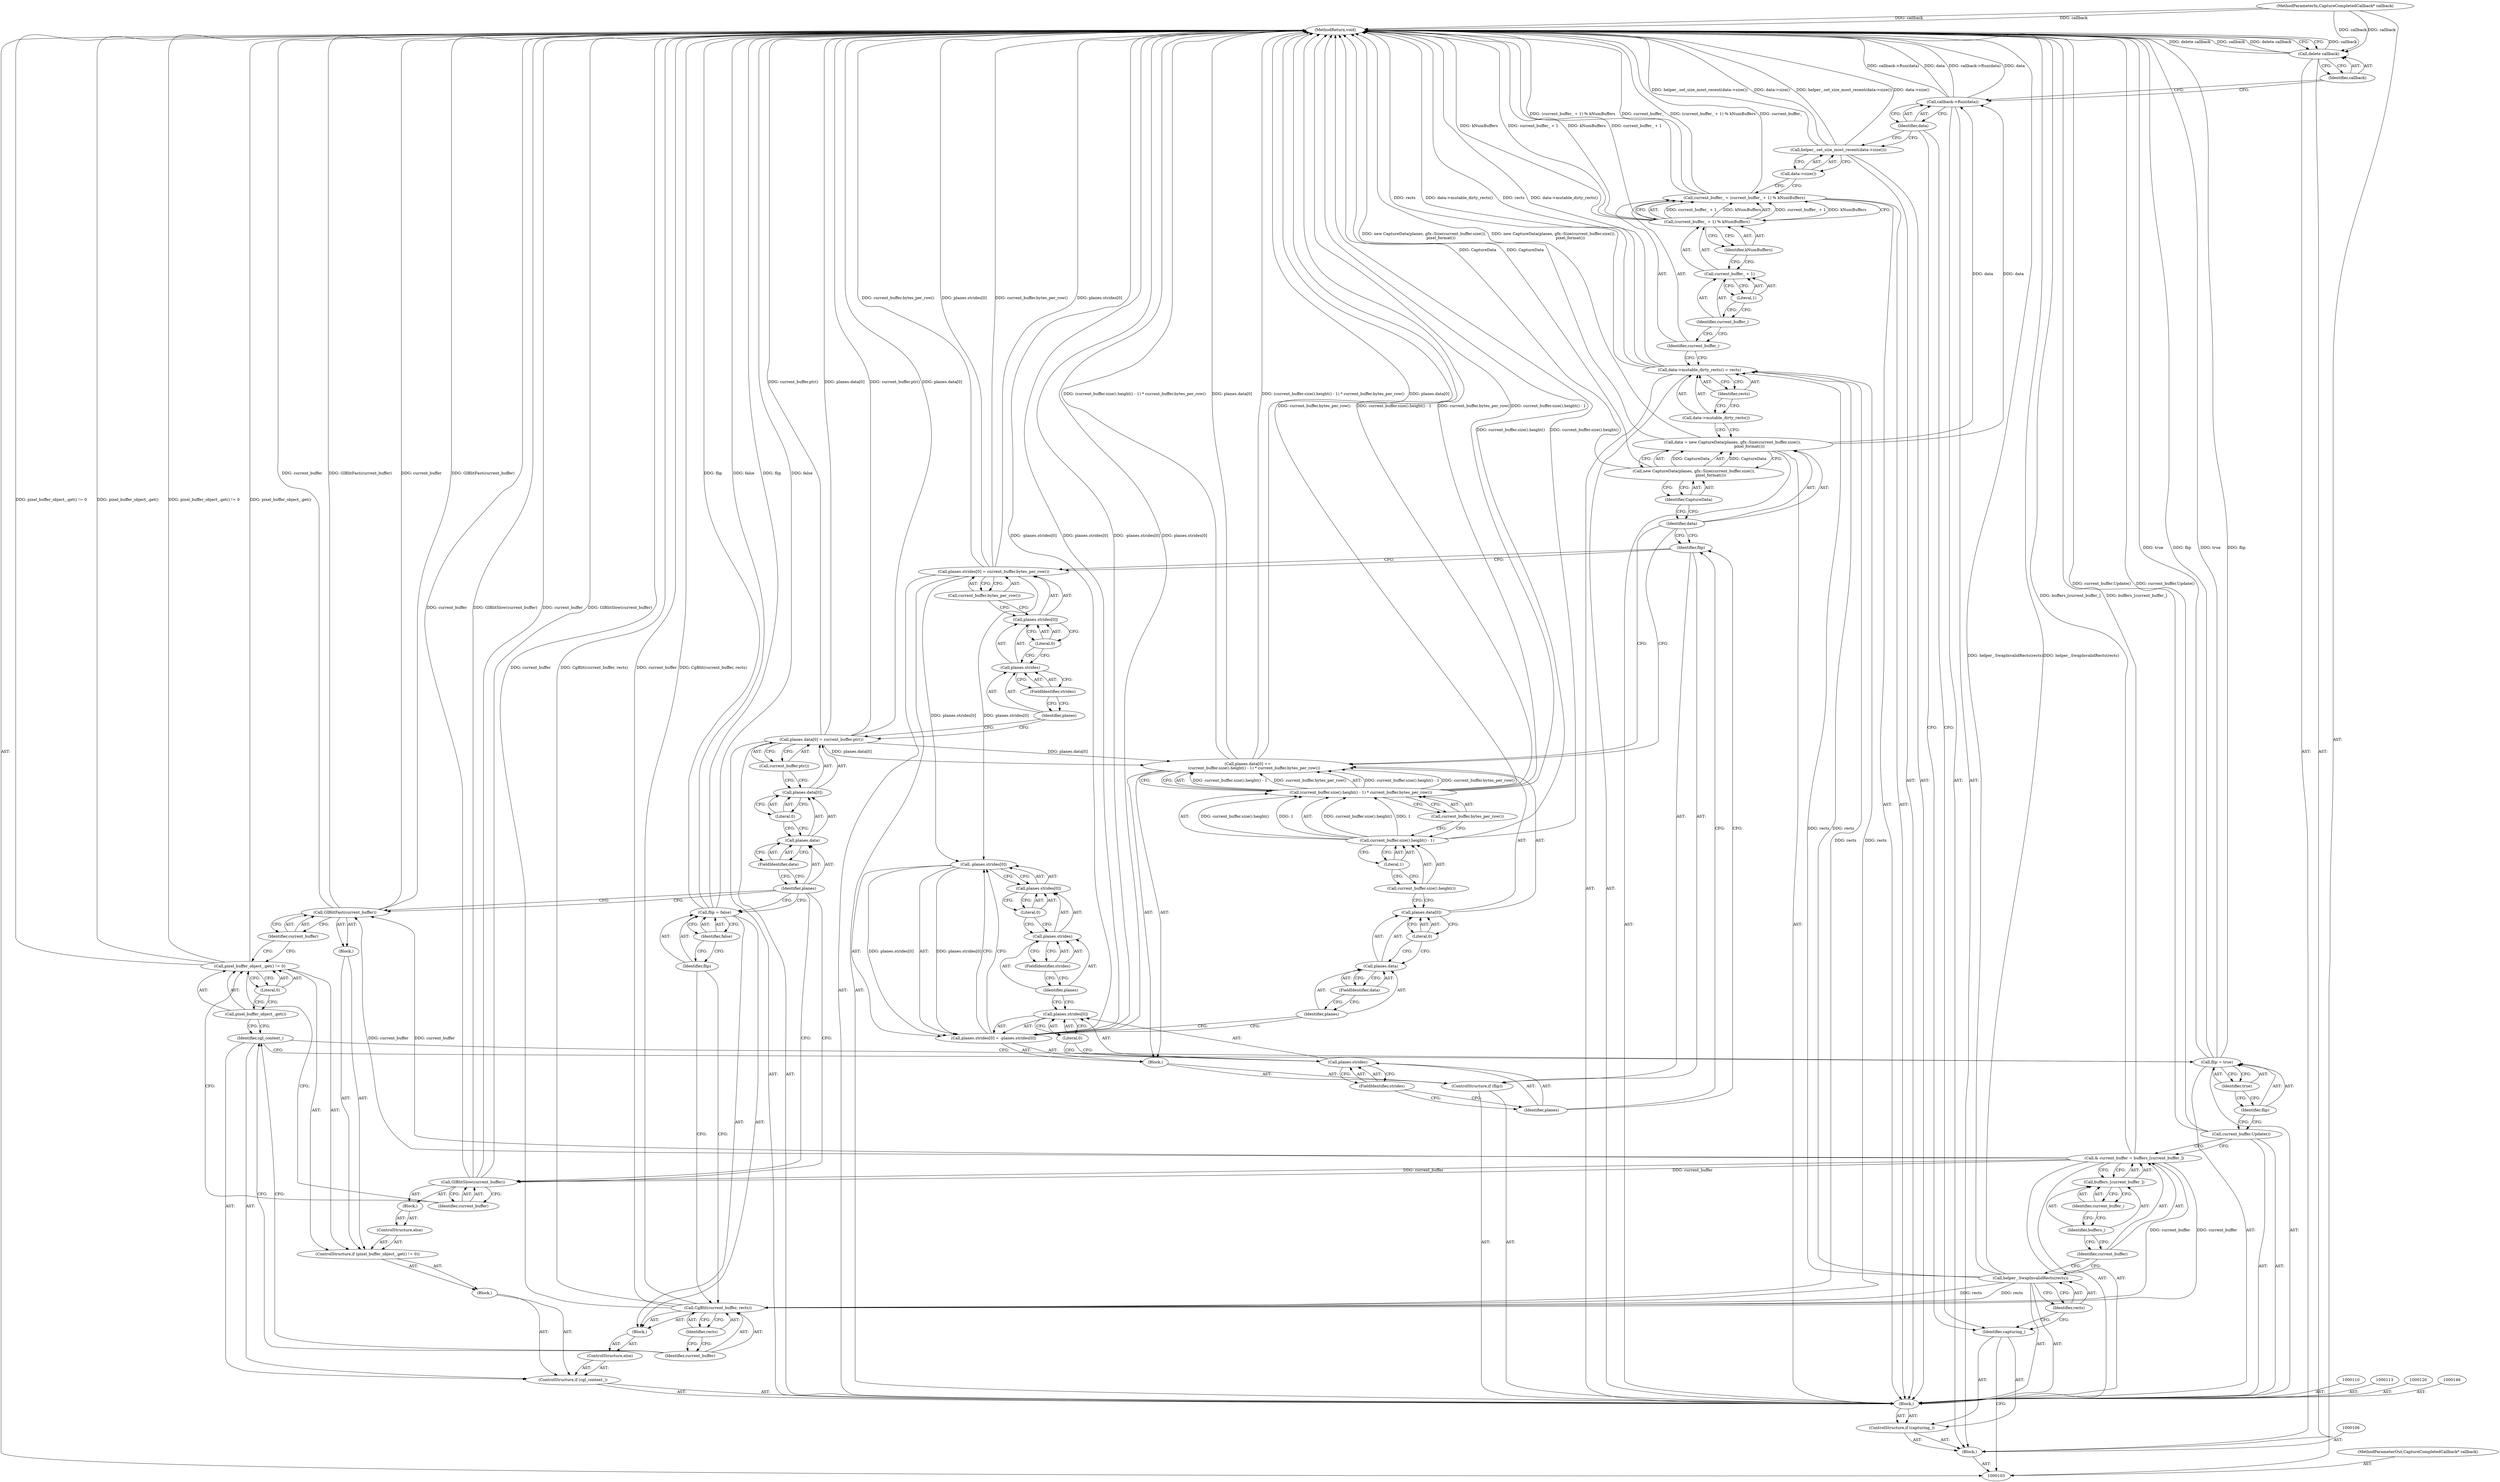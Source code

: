 digraph "0_Chrome_108a923ac784e62ca84b45cb6241f77a942e233a" {
"1000207" [label="(MethodReturn,void)"];
"1000104" [label="(MethodParameterIn,CaptureCompletedCallback* callback)"];
"1000321" [label="(MethodParameterOut,CaptureCompletedCallback* callback)"];
"1000105" [label="(Block,)"];
"1000126" [label="(Block,)"];
"1000124" [label="(ControlStructure,if (cgl_context_))"];
"1000125" [label="(Identifier,cgl_context_)"];
"1000128" [label="(Call,pixel_buffer_object_.get() != 0)"];
"1000129" [label="(Call,pixel_buffer_object_.get())"];
"1000130" [label="(Literal,0)"];
"1000131" [label="(Block,)"];
"1000127" [label="(ControlStructure,if (pixel_buffer_object_.get() != 0))"];
"1000133" [label="(Identifier,current_buffer)"];
"1000132" [label="(Call,GlBlitFast(current_buffer))"];
"1000135" [label="(Block,)"];
"1000134" [label="(ControlStructure,else)"];
"1000137" [label="(Identifier,current_buffer)"];
"1000136" [label="(Call,GlBlitSlow(current_buffer))"];
"1000139" [label="(Block,)"];
"1000138" [label="(ControlStructure,else)"];
"1000141" [label="(Identifier,current_buffer)"];
"1000142" [label="(Identifier,rects)"];
"1000140" [label="(Call,CgBlit(current_buffer, rects))"];
"1000145" [label="(Identifier,false)"];
"1000143" [label="(Call,flip = false)"];
"1000144" [label="(Identifier,flip)"];
"1000109" [label="(Block,)"];
"1000151" [label="(FieldIdentifier,data)"];
"1000152" [label="(Literal,0)"];
"1000153" [label="(Call,current_buffer.ptr())"];
"1000147" [label="(Call,planes.data[0] = current_buffer.ptr())"];
"1000148" [label="(Call,planes.data[0])"];
"1000149" [label="(Call,planes.data)"];
"1000150" [label="(Identifier,planes)"];
"1000158" [label="(FieldIdentifier,strides)"];
"1000159" [label="(Literal,0)"];
"1000160" [label="(Call,current_buffer.bytes_per_row())"];
"1000154" [label="(Call,planes.strides[0] = current_buffer.bytes_per_row())"];
"1000155" [label="(Call,planes.strides[0])"];
"1000156" [label="(Call,planes.strides)"];
"1000157" [label="(Identifier,planes)"];
"1000163" [label="(Block,)"];
"1000161" [label="(ControlStructure,if (flip))"];
"1000162" [label="(Identifier,flip)"];
"1000168" [label="(FieldIdentifier,strides)"];
"1000169" [label="(Literal,0)"];
"1000170" [label="(Call,-planes.strides[0])"];
"1000171" [label="(Call,planes.strides[0])"];
"1000172" [label="(Call,planes.strides)"];
"1000173" [label="(Identifier,planes)"];
"1000174" [label="(FieldIdentifier,strides)"];
"1000175" [label="(Literal,0)"];
"1000164" [label="(Call,planes.strides[0] = -planes.strides[0])"];
"1000165" [label="(Call,planes.strides[0])"];
"1000166" [label="(Call,planes.strides)"];
"1000167" [label="(Identifier,planes)"];
"1000180" [label="(FieldIdentifier,data)"];
"1000181" [label="(Literal,0)"];
"1000176" [label="(Call,planes.data[0] +=\n          (current_buffer.size().height() - 1) * current_buffer.bytes_per_row())"];
"1000177" [label="(Call,planes.data[0])"];
"1000178" [label="(Call,planes.data)"];
"1000179" [label="(Identifier,planes)"];
"1000182" [label="(Call,(current_buffer.size().height() - 1) * current_buffer.bytes_per_row())"];
"1000183" [label="(Call,current_buffer.size().height() - 1)"];
"1000184" [label="(Call,current_buffer.size().height())"];
"1000185" [label="(Literal,1)"];
"1000186" [label="(Call,current_buffer.bytes_per_row())"];
"1000107" [label="(ControlStructure,if (capturing_))"];
"1000108" [label="(Identifier,capturing_)"];
"1000189" [label="(Call,new CaptureData(planes, gfx::Size(current_buffer.size()),\n                           pixel_format()))"];
"1000190" [label="(Identifier,CaptureData)"];
"1000187" [label="(Call,data = new CaptureData(planes, gfx::Size(current_buffer.size()),\n                           pixel_format()))"];
"1000188" [label="(Identifier,data)"];
"1000193" [label="(Identifier,rects)"];
"1000191" [label="(Call,data->mutable_dirty_rects() = rects)"];
"1000192" [label="(Call,data->mutable_dirty_rects())"];
"1000196" [label="(Call,(current_buffer_ + 1) % kNumBuffers)"];
"1000197" [label="(Call,current_buffer_ + 1)"];
"1000198" [label="(Identifier,current_buffer_)"];
"1000194" [label="(Call,current_buffer_ = (current_buffer_ + 1) % kNumBuffers)"];
"1000195" [label="(Identifier,current_buffer_)"];
"1000199" [label="(Literal,1)"];
"1000200" [label="(Identifier,kNumBuffers)"];
"1000202" [label="(Call,data->size())"];
"1000201" [label="(Call,helper_.set_size_most_recent(data->size()))"];
"1000204" [label="(Identifier,data)"];
"1000203" [label="(Call,callback->Run(data))"];
"1000205" [label="(Call,delete callback)"];
"1000206" [label="(Identifier,callback)"];
"1000112" [label="(Identifier,rects)"];
"1000111" [label="(Call,helper_.SwapInvalidRects(rects))"];
"1000114" [label="(Call,& current_buffer = buffers_[current_buffer_])"];
"1000115" [label="(Identifier,current_buffer)"];
"1000116" [label="(Call,buffers_[current_buffer_])"];
"1000117" [label="(Identifier,buffers_)"];
"1000118" [label="(Identifier,current_buffer_)"];
"1000119" [label="(Call,current_buffer.Update())"];
"1000123" [label="(Identifier,true)"];
"1000121" [label="(Call,flip = true)"];
"1000122" [label="(Identifier,flip)"];
"1000207" -> "1000103"  [label="AST: "];
"1000207" -> "1000205"  [label="CFG: "];
"1000176" -> "1000207"  [label="DDG: (current_buffer.size().height() - 1) * current_buffer.bytes_per_row()"];
"1000176" -> "1000207"  [label="DDG: planes.data[0]"];
"1000189" -> "1000207"  [label="DDG: CaptureData"];
"1000196" -> "1000207"  [label="DDG: kNumBuffers"];
"1000196" -> "1000207"  [label="DDG: current_buffer_ + 1"];
"1000104" -> "1000207"  [label="DDG: callback"];
"1000147" -> "1000207"  [label="DDG: current_buffer.ptr()"];
"1000147" -> "1000207"  [label="DDG: planes.data[0]"];
"1000132" -> "1000207"  [label="DDG: current_buffer"];
"1000132" -> "1000207"  [label="DDG: GlBlitFast(current_buffer)"];
"1000191" -> "1000207"  [label="DDG: rects"];
"1000191" -> "1000207"  [label="DDG: data->mutable_dirty_rects()"];
"1000128" -> "1000207"  [label="DDG: pixel_buffer_object_.get() != 0"];
"1000128" -> "1000207"  [label="DDG: pixel_buffer_object_.get()"];
"1000194" -> "1000207"  [label="DDG: (current_buffer_ + 1) % kNumBuffers"];
"1000194" -> "1000207"  [label="DDG: current_buffer_"];
"1000136" -> "1000207"  [label="DDG: current_buffer"];
"1000136" -> "1000207"  [label="DDG: GlBlitSlow(current_buffer)"];
"1000182" -> "1000207"  [label="DDG: current_buffer.bytes_per_row()"];
"1000182" -> "1000207"  [label="DDG: current_buffer.size().height() - 1"];
"1000201" -> "1000207"  [label="DDG: helper_.set_size_most_recent(data->size())"];
"1000201" -> "1000207"  [label="DDG: data->size()"];
"1000154" -> "1000207"  [label="DDG: current_buffer.bytes_per_row()"];
"1000154" -> "1000207"  [label="DDG: planes.strides[0]"];
"1000187" -> "1000207"  [label="DDG: new CaptureData(planes, gfx::Size(current_buffer.size()),\n                           pixel_format())"];
"1000205" -> "1000207"  [label="DDG: callback"];
"1000205" -> "1000207"  [label="DDG: delete callback"];
"1000121" -> "1000207"  [label="DDG: true"];
"1000121" -> "1000207"  [label="DDG: flip"];
"1000140" -> "1000207"  [label="DDG: current_buffer"];
"1000140" -> "1000207"  [label="DDG: CgBlit(current_buffer, rects)"];
"1000183" -> "1000207"  [label="DDG: current_buffer.size().height()"];
"1000143" -> "1000207"  [label="DDG: flip"];
"1000143" -> "1000207"  [label="DDG: false"];
"1000203" -> "1000207"  [label="DDG: callback->Run(data)"];
"1000203" -> "1000207"  [label="DDG: data"];
"1000164" -> "1000207"  [label="DDG: -planes.strides[0]"];
"1000164" -> "1000207"  [label="DDG: planes.strides[0]"];
"1000119" -> "1000207"  [label="DDG: current_buffer.Update()"];
"1000111" -> "1000207"  [label="DDG: helper_.SwapInvalidRects(rects)"];
"1000114" -> "1000207"  [label="DDG: buffers_[current_buffer_]"];
"1000104" -> "1000103"  [label="AST: "];
"1000104" -> "1000207"  [label="DDG: callback"];
"1000104" -> "1000205"  [label="DDG: callback"];
"1000321" -> "1000103"  [label="AST: "];
"1000105" -> "1000103"  [label="AST: "];
"1000106" -> "1000105"  [label="AST: "];
"1000107" -> "1000105"  [label="AST: "];
"1000203" -> "1000105"  [label="AST: "];
"1000205" -> "1000105"  [label="AST: "];
"1000126" -> "1000124"  [label="AST: "];
"1000127" -> "1000126"  [label="AST: "];
"1000124" -> "1000109"  [label="AST: "];
"1000125" -> "1000124"  [label="AST: "];
"1000126" -> "1000124"  [label="AST: "];
"1000138" -> "1000124"  [label="AST: "];
"1000125" -> "1000124"  [label="AST: "];
"1000125" -> "1000121"  [label="CFG: "];
"1000129" -> "1000125"  [label="CFG: "];
"1000141" -> "1000125"  [label="CFG: "];
"1000128" -> "1000127"  [label="AST: "];
"1000128" -> "1000130"  [label="CFG: "];
"1000129" -> "1000128"  [label="AST: "];
"1000130" -> "1000128"  [label="AST: "];
"1000133" -> "1000128"  [label="CFG: "];
"1000137" -> "1000128"  [label="CFG: "];
"1000128" -> "1000207"  [label="DDG: pixel_buffer_object_.get() != 0"];
"1000128" -> "1000207"  [label="DDG: pixel_buffer_object_.get()"];
"1000129" -> "1000128"  [label="AST: "];
"1000129" -> "1000125"  [label="CFG: "];
"1000130" -> "1000129"  [label="CFG: "];
"1000130" -> "1000128"  [label="AST: "];
"1000130" -> "1000129"  [label="CFG: "];
"1000128" -> "1000130"  [label="CFG: "];
"1000131" -> "1000127"  [label="AST: "];
"1000132" -> "1000131"  [label="AST: "];
"1000127" -> "1000126"  [label="AST: "];
"1000128" -> "1000127"  [label="AST: "];
"1000131" -> "1000127"  [label="AST: "];
"1000134" -> "1000127"  [label="AST: "];
"1000133" -> "1000132"  [label="AST: "];
"1000133" -> "1000128"  [label="CFG: "];
"1000132" -> "1000133"  [label="CFG: "];
"1000132" -> "1000131"  [label="AST: "];
"1000132" -> "1000133"  [label="CFG: "];
"1000133" -> "1000132"  [label="AST: "];
"1000150" -> "1000132"  [label="CFG: "];
"1000132" -> "1000207"  [label="DDG: current_buffer"];
"1000132" -> "1000207"  [label="DDG: GlBlitFast(current_buffer)"];
"1000114" -> "1000132"  [label="DDG: current_buffer"];
"1000135" -> "1000134"  [label="AST: "];
"1000136" -> "1000135"  [label="AST: "];
"1000134" -> "1000127"  [label="AST: "];
"1000135" -> "1000134"  [label="AST: "];
"1000137" -> "1000136"  [label="AST: "];
"1000137" -> "1000128"  [label="CFG: "];
"1000136" -> "1000137"  [label="CFG: "];
"1000136" -> "1000135"  [label="AST: "];
"1000136" -> "1000137"  [label="CFG: "];
"1000137" -> "1000136"  [label="AST: "];
"1000150" -> "1000136"  [label="CFG: "];
"1000136" -> "1000207"  [label="DDG: current_buffer"];
"1000136" -> "1000207"  [label="DDG: GlBlitSlow(current_buffer)"];
"1000114" -> "1000136"  [label="DDG: current_buffer"];
"1000139" -> "1000138"  [label="AST: "];
"1000140" -> "1000139"  [label="AST: "];
"1000143" -> "1000139"  [label="AST: "];
"1000138" -> "1000124"  [label="AST: "];
"1000139" -> "1000138"  [label="AST: "];
"1000141" -> "1000140"  [label="AST: "];
"1000141" -> "1000125"  [label="CFG: "];
"1000142" -> "1000141"  [label="CFG: "];
"1000142" -> "1000140"  [label="AST: "];
"1000142" -> "1000141"  [label="CFG: "];
"1000140" -> "1000142"  [label="CFG: "];
"1000140" -> "1000139"  [label="AST: "];
"1000140" -> "1000142"  [label="CFG: "];
"1000141" -> "1000140"  [label="AST: "];
"1000142" -> "1000140"  [label="AST: "];
"1000144" -> "1000140"  [label="CFG: "];
"1000140" -> "1000207"  [label="DDG: current_buffer"];
"1000140" -> "1000207"  [label="DDG: CgBlit(current_buffer, rects)"];
"1000114" -> "1000140"  [label="DDG: current_buffer"];
"1000111" -> "1000140"  [label="DDG: rects"];
"1000140" -> "1000191"  [label="DDG: rects"];
"1000145" -> "1000143"  [label="AST: "];
"1000145" -> "1000144"  [label="CFG: "];
"1000143" -> "1000145"  [label="CFG: "];
"1000143" -> "1000139"  [label="AST: "];
"1000143" -> "1000145"  [label="CFG: "];
"1000144" -> "1000143"  [label="AST: "];
"1000145" -> "1000143"  [label="AST: "];
"1000150" -> "1000143"  [label="CFG: "];
"1000143" -> "1000207"  [label="DDG: flip"];
"1000143" -> "1000207"  [label="DDG: false"];
"1000144" -> "1000143"  [label="AST: "];
"1000144" -> "1000140"  [label="CFG: "];
"1000145" -> "1000144"  [label="CFG: "];
"1000109" -> "1000107"  [label="AST: "];
"1000110" -> "1000109"  [label="AST: "];
"1000111" -> "1000109"  [label="AST: "];
"1000113" -> "1000109"  [label="AST: "];
"1000114" -> "1000109"  [label="AST: "];
"1000119" -> "1000109"  [label="AST: "];
"1000120" -> "1000109"  [label="AST: "];
"1000121" -> "1000109"  [label="AST: "];
"1000124" -> "1000109"  [label="AST: "];
"1000146" -> "1000109"  [label="AST: "];
"1000147" -> "1000109"  [label="AST: "];
"1000154" -> "1000109"  [label="AST: "];
"1000161" -> "1000109"  [label="AST: "];
"1000187" -> "1000109"  [label="AST: "];
"1000191" -> "1000109"  [label="AST: "];
"1000194" -> "1000109"  [label="AST: "];
"1000201" -> "1000109"  [label="AST: "];
"1000151" -> "1000149"  [label="AST: "];
"1000151" -> "1000150"  [label="CFG: "];
"1000149" -> "1000151"  [label="CFG: "];
"1000152" -> "1000148"  [label="AST: "];
"1000152" -> "1000149"  [label="CFG: "];
"1000148" -> "1000152"  [label="CFG: "];
"1000153" -> "1000147"  [label="AST: "];
"1000153" -> "1000148"  [label="CFG: "];
"1000147" -> "1000153"  [label="CFG: "];
"1000147" -> "1000109"  [label="AST: "];
"1000147" -> "1000153"  [label="CFG: "];
"1000148" -> "1000147"  [label="AST: "];
"1000153" -> "1000147"  [label="AST: "];
"1000157" -> "1000147"  [label="CFG: "];
"1000147" -> "1000207"  [label="DDG: current_buffer.ptr()"];
"1000147" -> "1000207"  [label="DDG: planes.data[0]"];
"1000147" -> "1000176"  [label="DDG: planes.data[0]"];
"1000148" -> "1000147"  [label="AST: "];
"1000148" -> "1000152"  [label="CFG: "];
"1000149" -> "1000148"  [label="AST: "];
"1000152" -> "1000148"  [label="AST: "];
"1000153" -> "1000148"  [label="CFG: "];
"1000149" -> "1000148"  [label="AST: "];
"1000149" -> "1000151"  [label="CFG: "];
"1000150" -> "1000149"  [label="AST: "];
"1000151" -> "1000149"  [label="AST: "];
"1000152" -> "1000149"  [label="CFG: "];
"1000150" -> "1000149"  [label="AST: "];
"1000150" -> "1000132"  [label="CFG: "];
"1000150" -> "1000136"  [label="CFG: "];
"1000150" -> "1000143"  [label="CFG: "];
"1000151" -> "1000150"  [label="CFG: "];
"1000158" -> "1000156"  [label="AST: "];
"1000158" -> "1000157"  [label="CFG: "];
"1000156" -> "1000158"  [label="CFG: "];
"1000159" -> "1000155"  [label="AST: "];
"1000159" -> "1000156"  [label="CFG: "];
"1000155" -> "1000159"  [label="CFG: "];
"1000160" -> "1000154"  [label="AST: "];
"1000160" -> "1000155"  [label="CFG: "];
"1000154" -> "1000160"  [label="CFG: "];
"1000154" -> "1000109"  [label="AST: "];
"1000154" -> "1000160"  [label="CFG: "];
"1000155" -> "1000154"  [label="AST: "];
"1000160" -> "1000154"  [label="AST: "];
"1000162" -> "1000154"  [label="CFG: "];
"1000154" -> "1000207"  [label="DDG: current_buffer.bytes_per_row()"];
"1000154" -> "1000207"  [label="DDG: planes.strides[0]"];
"1000154" -> "1000170"  [label="DDG: planes.strides[0]"];
"1000155" -> "1000154"  [label="AST: "];
"1000155" -> "1000159"  [label="CFG: "];
"1000156" -> "1000155"  [label="AST: "];
"1000159" -> "1000155"  [label="AST: "];
"1000160" -> "1000155"  [label="CFG: "];
"1000156" -> "1000155"  [label="AST: "];
"1000156" -> "1000158"  [label="CFG: "];
"1000157" -> "1000156"  [label="AST: "];
"1000158" -> "1000156"  [label="AST: "];
"1000159" -> "1000156"  [label="CFG: "];
"1000157" -> "1000156"  [label="AST: "];
"1000157" -> "1000147"  [label="CFG: "];
"1000158" -> "1000157"  [label="CFG: "];
"1000163" -> "1000161"  [label="AST: "];
"1000164" -> "1000163"  [label="AST: "];
"1000176" -> "1000163"  [label="AST: "];
"1000161" -> "1000109"  [label="AST: "];
"1000162" -> "1000161"  [label="AST: "];
"1000163" -> "1000161"  [label="AST: "];
"1000162" -> "1000161"  [label="AST: "];
"1000162" -> "1000154"  [label="CFG: "];
"1000167" -> "1000162"  [label="CFG: "];
"1000188" -> "1000162"  [label="CFG: "];
"1000168" -> "1000166"  [label="AST: "];
"1000168" -> "1000167"  [label="CFG: "];
"1000166" -> "1000168"  [label="CFG: "];
"1000169" -> "1000165"  [label="AST: "];
"1000169" -> "1000166"  [label="CFG: "];
"1000165" -> "1000169"  [label="CFG: "];
"1000170" -> "1000164"  [label="AST: "];
"1000170" -> "1000171"  [label="CFG: "];
"1000171" -> "1000170"  [label="AST: "];
"1000164" -> "1000170"  [label="CFG: "];
"1000170" -> "1000164"  [label="DDG: planes.strides[0]"];
"1000154" -> "1000170"  [label="DDG: planes.strides[0]"];
"1000171" -> "1000170"  [label="AST: "];
"1000171" -> "1000175"  [label="CFG: "];
"1000172" -> "1000171"  [label="AST: "];
"1000175" -> "1000171"  [label="AST: "];
"1000170" -> "1000171"  [label="CFG: "];
"1000172" -> "1000171"  [label="AST: "];
"1000172" -> "1000174"  [label="CFG: "];
"1000173" -> "1000172"  [label="AST: "];
"1000174" -> "1000172"  [label="AST: "];
"1000175" -> "1000172"  [label="CFG: "];
"1000173" -> "1000172"  [label="AST: "];
"1000173" -> "1000165"  [label="CFG: "];
"1000174" -> "1000173"  [label="CFG: "];
"1000174" -> "1000172"  [label="AST: "];
"1000174" -> "1000173"  [label="CFG: "];
"1000172" -> "1000174"  [label="CFG: "];
"1000175" -> "1000171"  [label="AST: "];
"1000175" -> "1000172"  [label="CFG: "];
"1000171" -> "1000175"  [label="CFG: "];
"1000164" -> "1000163"  [label="AST: "];
"1000164" -> "1000170"  [label="CFG: "];
"1000165" -> "1000164"  [label="AST: "];
"1000170" -> "1000164"  [label="AST: "];
"1000179" -> "1000164"  [label="CFG: "];
"1000164" -> "1000207"  [label="DDG: -planes.strides[0]"];
"1000164" -> "1000207"  [label="DDG: planes.strides[0]"];
"1000170" -> "1000164"  [label="DDG: planes.strides[0]"];
"1000165" -> "1000164"  [label="AST: "];
"1000165" -> "1000169"  [label="CFG: "];
"1000166" -> "1000165"  [label="AST: "];
"1000169" -> "1000165"  [label="AST: "];
"1000173" -> "1000165"  [label="CFG: "];
"1000166" -> "1000165"  [label="AST: "];
"1000166" -> "1000168"  [label="CFG: "];
"1000167" -> "1000166"  [label="AST: "];
"1000168" -> "1000166"  [label="AST: "];
"1000169" -> "1000166"  [label="CFG: "];
"1000167" -> "1000166"  [label="AST: "];
"1000167" -> "1000162"  [label="CFG: "];
"1000168" -> "1000167"  [label="CFG: "];
"1000180" -> "1000178"  [label="AST: "];
"1000180" -> "1000179"  [label="CFG: "];
"1000178" -> "1000180"  [label="CFG: "];
"1000181" -> "1000177"  [label="AST: "];
"1000181" -> "1000178"  [label="CFG: "];
"1000177" -> "1000181"  [label="CFG: "];
"1000176" -> "1000163"  [label="AST: "];
"1000176" -> "1000182"  [label="CFG: "];
"1000177" -> "1000176"  [label="AST: "];
"1000182" -> "1000176"  [label="AST: "];
"1000188" -> "1000176"  [label="CFG: "];
"1000176" -> "1000207"  [label="DDG: (current_buffer.size().height() - 1) * current_buffer.bytes_per_row()"];
"1000176" -> "1000207"  [label="DDG: planes.data[0]"];
"1000182" -> "1000176"  [label="DDG: current_buffer.size().height() - 1"];
"1000182" -> "1000176"  [label="DDG: current_buffer.bytes_per_row()"];
"1000147" -> "1000176"  [label="DDG: planes.data[0]"];
"1000177" -> "1000176"  [label="AST: "];
"1000177" -> "1000181"  [label="CFG: "];
"1000178" -> "1000177"  [label="AST: "];
"1000181" -> "1000177"  [label="AST: "];
"1000184" -> "1000177"  [label="CFG: "];
"1000178" -> "1000177"  [label="AST: "];
"1000178" -> "1000180"  [label="CFG: "];
"1000179" -> "1000178"  [label="AST: "];
"1000180" -> "1000178"  [label="AST: "];
"1000181" -> "1000178"  [label="CFG: "];
"1000179" -> "1000178"  [label="AST: "];
"1000179" -> "1000164"  [label="CFG: "];
"1000180" -> "1000179"  [label="CFG: "];
"1000182" -> "1000176"  [label="AST: "];
"1000182" -> "1000186"  [label="CFG: "];
"1000183" -> "1000182"  [label="AST: "];
"1000186" -> "1000182"  [label="AST: "];
"1000176" -> "1000182"  [label="CFG: "];
"1000182" -> "1000207"  [label="DDG: current_buffer.bytes_per_row()"];
"1000182" -> "1000207"  [label="DDG: current_buffer.size().height() - 1"];
"1000182" -> "1000176"  [label="DDG: current_buffer.size().height() - 1"];
"1000182" -> "1000176"  [label="DDG: current_buffer.bytes_per_row()"];
"1000183" -> "1000182"  [label="DDG: current_buffer.size().height()"];
"1000183" -> "1000182"  [label="DDG: 1"];
"1000183" -> "1000182"  [label="AST: "];
"1000183" -> "1000185"  [label="CFG: "];
"1000184" -> "1000183"  [label="AST: "];
"1000185" -> "1000183"  [label="AST: "];
"1000186" -> "1000183"  [label="CFG: "];
"1000183" -> "1000207"  [label="DDG: current_buffer.size().height()"];
"1000183" -> "1000182"  [label="DDG: current_buffer.size().height()"];
"1000183" -> "1000182"  [label="DDG: 1"];
"1000184" -> "1000183"  [label="AST: "];
"1000184" -> "1000177"  [label="CFG: "];
"1000185" -> "1000184"  [label="CFG: "];
"1000185" -> "1000183"  [label="AST: "];
"1000185" -> "1000184"  [label="CFG: "];
"1000183" -> "1000185"  [label="CFG: "];
"1000186" -> "1000182"  [label="AST: "];
"1000186" -> "1000183"  [label="CFG: "];
"1000182" -> "1000186"  [label="CFG: "];
"1000107" -> "1000105"  [label="AST: "];
"1000108" -> "1000107"  [label="AST: "];
"1000109" -> "1000107"  [label="AST: "];
"1000108" -> "1000107"  [label="AST: "];
"1000108" -> "1000103"  [label="CFG: "];
"1000112" -> "1000108"  [label="CFG: "];
"1000204" -> "1000108"  [label="CFG: "];
"1000189" -> "1000187"  [label="AST: "];
"1000189" -> "1000190"  [label="CFG: "];
"1000190" -> "1000189"  [label="AST: "];
"1000187" -> "1000189"  [label="CFG: "];
"1000189" -> "1000207"  [label="DDG: CaptureData"];
"1000189" -> "1000187"  [label="DDG: CaptureData"];
"1000190" -> "1000189"  [label="AST: "];
"1000190" -> "1000188"  [label="CFG: "];
"1000189" -> "1000190"  [label="CFG: "];
"1000187" -> "1000109"  [label="AST: "];
"1000187" -> "1000189"  [label="CFG: "];
"1000188" -> "1000187"  [label="AST: "];
"1000189" -> "1000187"  [label="AST: "];
"1000192" -> "1000187"  [label="CFG: "];
"1000187" -> "1000207"  [label="DDG: new CaptureData(planes, gfx::Size(current_buffer.size()),\n                           pixel_format())"];
"1000189" -> "1000187"  [label="DDG: CaptureData"];
"1000187" -> "1000203"  [label="DDG: data"];
"1000188" -> "1000187"  [label="AST: "];
"1000188" -> "1000176"  [label="CFG: "];
"1000188" -> "1000162"  [label="CFG: "];
"1000190" -> "1000188"  [label="CFG: "];
"1000193" -> "1000191"  [label="AST: "];
"1000193" -> "1000192"  [label="CFG: "];
"1000191" -> "1000193"  [label="CFG: "];
"1000191" -> "1000109"  [label="AST: "];
"1000191" -> "1000193"  [label="CFG: "];
"1000192" -> "1000191"  [label="AST: "];
"1000193" -> "1000191"  [label="AST: "];
"1000195" -> "1000191"  [label="CFG: "];
"1000191" -> "1000207"  [label="DDG: rects"];
"1000191" -> "1000207"  [label="DDG: data->mutable_dirty_rects()"];
"1000140" -> "1000191"  [label="DDG: rects"];
"1000111" -> "1000191"  [label="DDG: rects"];
"1000192" -> "1000191"  [label="AST: "];
"1000192" -> "1000187"  [label="CFG: "];
"1000193" -> "1000192"  [label="CFG: "];
"1000196" -> "1000194"  [label="AST: "];
"1000196" -> "1000200"  [label="CFG: "];
"1000197" -> "1000196"  [label="AST: "];
"1000200" -> "1000196"  [label="AST: "];
"1000194" -> "1000196"  [label="CFG: "];
"1000196" -> "1000207"  [label="DDG: kNumBuffers"];
"1000196" -> "1000207"  [label="DDG: current_buffer_ + 1"];
"1000196" -> "1000194"  [label="DDG: current_buffer_ + 1"];
"1000196" -> "1000194"  [label="DDG: kNumBuffers"];
"1000197" -> "1000196"  [label="AST: "];
"1000197" -> "1000199"  [label="CFG: "];
"1000198" -> "1000197"  [label="AST: "];
"1000199" -> "1000197"  [label="AST: "];
"1000200" -> "1000197"  [label="CFG: "];
"1000198" -> "1000197"  [label="AST: "];
"1000198" -> "1000195"  [label="CFG: "];
"1000199" -> "1000198"  [label="CFG: "];
"1000194" -> "1000109"  [label="AST: "];
"1000194" -> "1000196"  [label="CFG: "];
"1000195" -> "1000194"  [label="AST: "];
"1000196" -> "1000194"  [label="AST: "];
"1000202" -> "1000194"  [label="CFG: "];
"1000194" -> "1000207"  [label="DDG: (current_buffer_ + 1) % kNumBuffers"];
"1000194" -> "1000207"  [label="DDG: current_buffer_"];
"1000196" -> "1000194"  [label="DDG: current_buffer_ + 1"];
"1000196" -> "1000194"  [label="DDG: kNumBuffers"];
"1000195" -> "1000194"  [label="AST: "];
"1000195" -> "1000191"  [label="CFG: "];
"1000198" -> "1000195"  [label="CFG: "];
"1000199" -> "1000197"  [label="AST: "];
"1000199" -> "1000198"  [label="CFG: "];
"1000197" -> "1000199"  [label="CFG: "];
"1000200" -> "1000196"  [label="AST: "];
"1000200" -> "1000197"  [label="CFG: "];
"1000196" -> "1000200"  [label="CFG: "];
"1000202" -> "1000201"  [label="AST: "];
"1000202" -> "1000194"  [label="CFG: "];
"1000201" -> "1000202"  [label="CFG: "];
"1000201" -> "1000109"  [label="AST: "];
"1000201" -> "1000202"  [label="CFG: "];
"1000202" -> "1000201"  [label="AST: "];
"1000204" -> "1000201"  [label="CFG: "];
"1000201" -> "1000207"  [label="DDG: helper_.set_size_most_recent(data->size())"];
"1000201" -> "1000207"  [label="DDG: data->size()"];
"1000204" -> "1000203"  [label="AST: "];
"1000204" -> "1000201"  [label="CFG: "];
"1000204" -> "1000108"  [label="CFG: "];
"1000203" -> "1000204"  [label="CFG: "];
"1000203" -> "1000105"  [label="AST: "];
"1000203" -> "1000204"  [label="CFG: "];
"1000204" -> "1000203"  [label="AST: "];
"1000206" -> "1000203"  [label="CFG: "];
"1000203" -> "1000207"  [label="DDG: callback->Run(data)"];
"1000203" -> "1000207"  [label="DDG: data"];
"1000187" -> "1000203"  [label="DDG: data"];
"1000205" -> "1000105"  [label="AST: "];
"1000205" -> "1000206"  [label="CFG: "];
"1000206" -> "1000205"  [label="AST: "];
"1000207" -> "1000205"  [label="CFG: "];
"1000205" -> "1000207"  [label="DDG: callback"];
"1000205" -> "1000207"  [label="DDG: delete callback"];
"1000104" -> "1000205"  [label="DDG: callback"];
"1000206" -> "1000205"  [label="AST: "];
"1000206" -> "1000203"  [label="CFG: "];
"1000205" -> "1000206"  [label="CFG: "];
"1000112" -> "1000111"  [label="AST: "];
"1000112" -> "1000108"  [label="CFG: "];
"1000111" -> "1000112"  [label="CFG: "];
"1000111" -> "1000109"  [label="AST: "];
"1000111" -> "1000112"  [label="CFG: "];
"1000112" -> "1000111"  [label="AST: "];
"1000115" -> "1000111"  [label="CFG: "];
"1000111" -> "1000207"  [label="DDG: helper_.SwapInvalidRects(rects)"];
"1000111" -> "1000140"  [label="DDG: rects"];
"1000111" -> "1000191"  [label="DDG: rects"];
"1000114" -> "1000109"  [label="AST: "];
"1000114" -> "1000116"  [label="CFG: "];
"1000115" -> "1000114"  [label="AST: "];
"1000116" -> "1000114"  [label="AST: "];
"1000119" -> "1000114"  [label="CFG: "];
"1000114" -> "1000207"  [label="DDG: buffers_[current_buffer_]"];
"1000114" -> "1000132"  [label="DDG: current_buffer"];
"1000114" -> "1000136"  [label="DDG: current_buffer"];
"1000114" -> "1000140"  [label="DDG: current_buffer"];
"1000115" -> "1000114"  [label="AST: "];
"1000115" -> "1000111"  [label="CFG: "];
"1000117" -> "1000115"  [label="CFG: "];
"1000116" -> "1000114"  [label="AST: "];
"1000116" -> "1000118"  [label="CFG: "];
"1000117" -> "1000116"  [label="AST: "];
"1000118" -> "1000116"  [label="AST: "];
"1000114" -> "1000116"  [label="CFG: "];
"1000117" -> "1000116"  [label="AST: "];
"1000117" -> "1000115"  [label="CFG: "];
"1000118" -> "1000117"  [label="CFG: "];
"1000118" -> "1000116"  [label="AST: "];
"1000118" -> "1000117"  [label="CFG: "];
"1000116" -> "1000118"  [label="CFG: "];
"1000119" -> "1000109"  [label="AST: "];
"1000119" -> "1000114"  [label="CFG: "];
"1000122" -> "1000119"  [label="CFG: "];
"1000119" -> "1000207"  [label="DDG: current_buffer.Update()"];
"1000123" -> "1000121"  [label="AST: "];
"1000123" -> "1000122"  [label="CFG: "];
"1000121" -> "1000123"  [label="CFG: "];
"1000121" -> "1000109"  [label="AST: "];
"1000121" -> "1000123"  [label="CFG: "];
"1000122" -> "1000121"  [label="AST: "];
"1000123" -> "1000121"  [label="AST: "];
"1000125" -> "1000121"  [label="CFG: "];
"1000121" -> "1000207"  [label="DDG: true"];
"1000121" -> "1000207"  [label="DDG: flip"];
"1000122" -> "1000121"  [label="AST: "];
"1000122" -> "1000119"  [label="CFG: "];
"1000123" -> "1000122"  [label="CFG: "];
}
